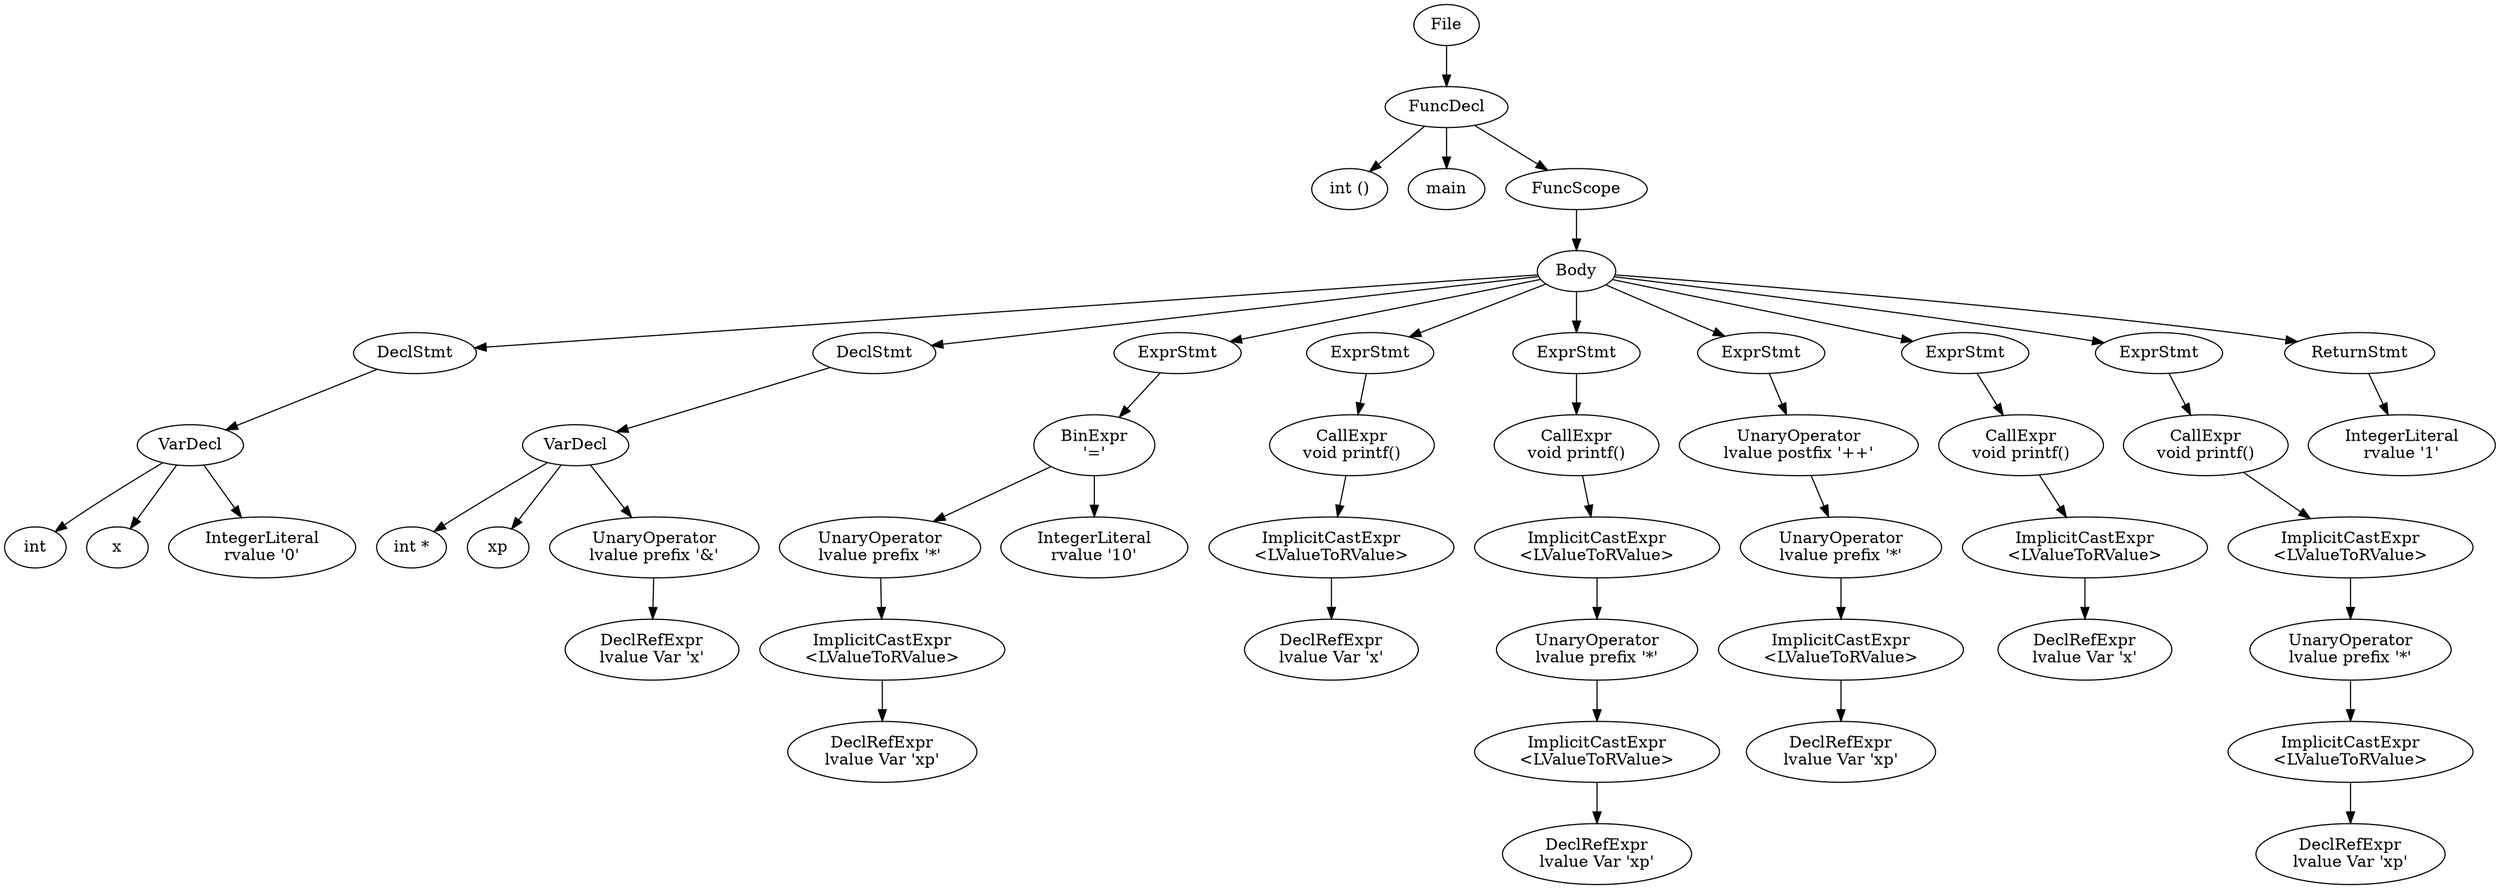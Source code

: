 digraph {n0 [label="File"];
n1 [label="FuncDecl"];
n2 [label="int ()"];
n3 [label="main"];
n4 [label="FuncScope"];
n6 [label="Body"];
n8 [label="DeclStmt"];
n9 [label="VarDecl"];
n10 [label="int"];
n11 [label="x"];
n12 [label="IntegerLiteral
rvalue '0'"];
n13 [label="DeclStmt"];
n14 [label="VarDecl"];
n15 [label="int *"];
n16 [label="xp"];
n17 [label="UnaryOperator
lvalue prefix '&'"];
n18 [label="DeclRefExpr
lvalue Var 'x'"];
n19 [label="ExprStmt"];
n20 [label="BinExpr
'='"];
n21 [label="UnaryOperator
lvalue prefix '*'"];
n22 [label="ImplicitCastExpr
<LValueToRValue>"];
n23 [label="DeclRefExpr
lvalue Var 'xp'"];
n24 [label="IntegerLiteral
rvalue '10'"];
n25 [label="ExprStmt"];
n26 [label="CallExpr
void printf()"];
n29 [label="ImplicitCastExpr
<LValueToRValue>"];
n30 [label="DeclRefExpr
lvalue Var 'x'"];
n31 [label="ExprStmt"];
n32 [label="CallExpr
void printf()"];
n35 [label="ImplicitCastExpr
<LValueToRValue>"];
n36 [label="UnaryOperator
lvalue prefix '*'"];
n37 [label="ImplicitCastExpr
<LValueToRValue>"];
n38 [label="DeclRefExpr
lvalue Var 'xp'"];
n39 [label="ExprStmt"];
n40 [label="UnaryOperator
lvalue postfix '++'"];
n41 [label="UnaryOperator
lvalue prefix '*'"];
n42 [label="ImplicitCastExpr
<LValueToRValue>"];
n43 [label="DeclRefExpr
lvalue Var 'xp'"];
n44 [label="ExprStmt"];
n45 [label="CallExpr
void printf()"];
n48 [label="ImplicitCastExpr
<LValueToRValue>"];
n49 [label="DeclRefExpr
lvalue Var 'x'"];
n50 [label="ExprStmt"];
n51 [label="CallExpr
void printf()"];
n54 [label="ImplicitCastExpr
<LValueToRValue>"];
n55 [label="UnaryOperator
lvalue prefix '*'"];
n56 [label="ImplicitCastExpr
<LValueToRValue>"];
n57 [label="DeclRefExpr
lvalue Var 'xp'"];
n58 [label="ReturnStmt"];
n59 [label="IntegerLiteral
rvalue '1'"];
n0 -> n1
n1 -> n2
n1 -> n3
n1 -> n4
n4 -> n6
n6 -> n8
n8 -> n9
n9 -> n10
n9 -> n11
n9 -> n12
n6 -> n13
n13 -> n14
n14 -> n15
n14 -> n16
n14 -> n17
n17 -> n18
n6 -> n19
n19 -> n20
n20 -> n21
n21 -> n22
n22 -> n23
n20 -> n24
n6 -> n25
n25 -> n26
n26 -> n29
n29 -> n30
n6 -> n31
n31 -> n32
n32 -> n35
n35 -> n36
n36 -> n37
n37 -> n38
n6 -> n39
n39 -> n40
n40 -> n41
n41 -> n42
n42 -> n43
n6 -> n44
n44 -> n45
n45 -> n48
n48 -> n49
n6 -> n50
n50 -> n51
n51 -> n54
n54 -> n55
n55 -> n56
n56 -> n57
n6 -> n58
n58 -> n59
}